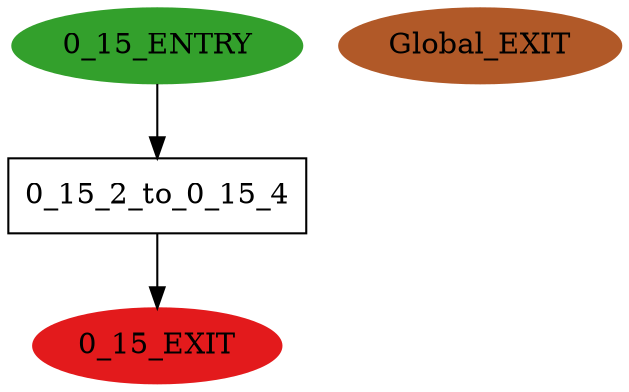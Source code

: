 digraph model { 
compound=true; 
node  [style="filled", colorscheme="paired12"];  "0_15_ENTRY" [shape=ellipse, color=4, style=filled];
  "0_15_EXIT" [shape=ellipse, color=6, style=filled];
  "Global_EXIT" [shape=ellipse, color=12, style=filled];
  "0_15_2_to_0_15_4" [shape=box, style=""];
  "0_15_2_to_0_15_4" [label="0_15_2_to_0_15_4\n"];
  "0_15_ENTRY" -> "0_15_2_to_0_15_4" [label="", arrowhead="normal"];
  "0_15_2_to_0_15_4" -> "0_15_EXIT" [label="", arrowhead="normal"];
}
